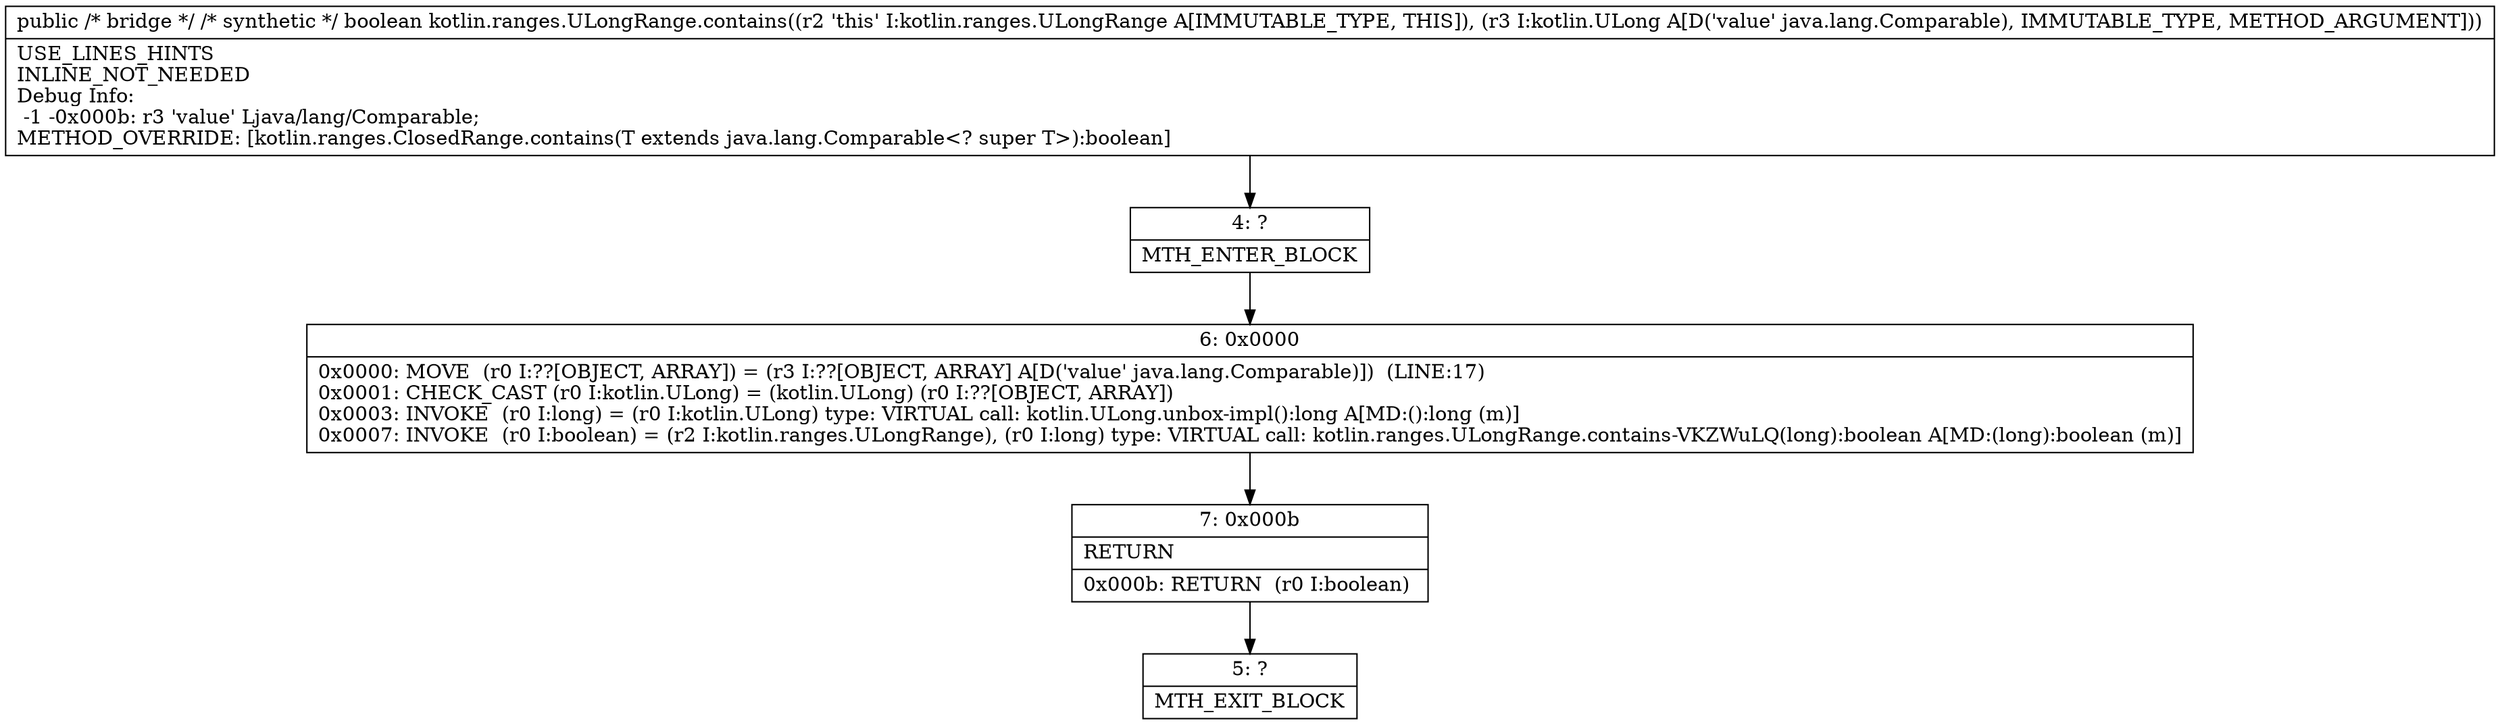 digraph "CFG forkotlin.ranges.ULongRange.contains(Ljava\/lang\/Comparable;)Z" {
Node_4 [shape=record,label="{4\:\ ?|MTH_ENTER_BLOCK\l}"];
Node_6 [shape=record,label="{6\:\ 0x0000|0x0000: MOVE  (r0 I:??[OBJECT, ARRAY]) = (r3 I:??[OBJECT, ARRAY] A[D('value' java.lang.Comparable)])  (LINE:17)\l0x0001: CHECK_CAST (r0 I:kotlin.ULong) = (kotlin.ULong) (r0 I:??[OBJECT, ARRAY]) \l0x0003: INVOKE  (r0 I:long) = (r0 I:kotlin.ULong) type: VIRTUAL call: kotlin.ULong.unbox\-impl():long A[MD:():long (m)]\l0x0007: INVOKE  (r0 I:boolean) = (r2 I:kotlin.ranges.ULongRange), (r0 I:long) type: VIRTUAL call: kotlin.ranges.ULongRange.contains\-VKZWuLQ(long):boolean A[MD:(long):boolean (m)]\l}"];
Node_7 [shape=record,label="{7\:\ 0x000b|RETURN\l|0x000b: RETURN  (r0 I:boolean) \l}"];
Node_5 [shape=record,label="{5\:\ ?|MTH_EXIT_BLOCK\l}"];
MethodNode[shape=record,label="{public \/* bridge *\/ \/* synthetic *\/ boolean kotlin.ranges.ULongRange.contains((r2 'this' I:kotlin.ranges.ULongRange A[IMMUTABLE_TYPE, THIS]), (r3 I:kotlin.ULong A[D('value' java.lang.Comparable), IMMUTABLE_TYPE, METHOD_ARGUMENT]))  | USE_LINES_HINTS\lINLINE_NOT_NEEDED\lDebug Info:\l  \-1 \-0x000b: r3 'value' Ljava\/lang\/Comparable;\lMETHOD_OVERRIDE: [kotlin.ranges.ClosedRange.contains(T extends java.lang.Comparable\<? super T\>):boolean]\l}"];
MethodNode -> Node_4;Node_4 -> Node_6;
Node_6 -> Node_7;
Node_7 -> Node_5;
}

